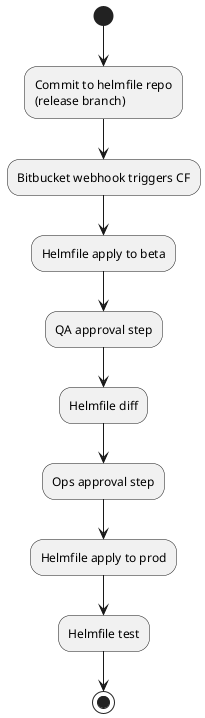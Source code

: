 @startuml

(*) --> "Commit to helmfile repo\n(release branch)"
--> "Bitbucket webhook triggers CF"
--> "Helmfile apply to beta"
--> "QA approval step"
--> "Helmfile diff"
--> "Ops approval step"
--> "Helmfile apply to prod"
--> "Helmfile test"
--> (*)

@enduml